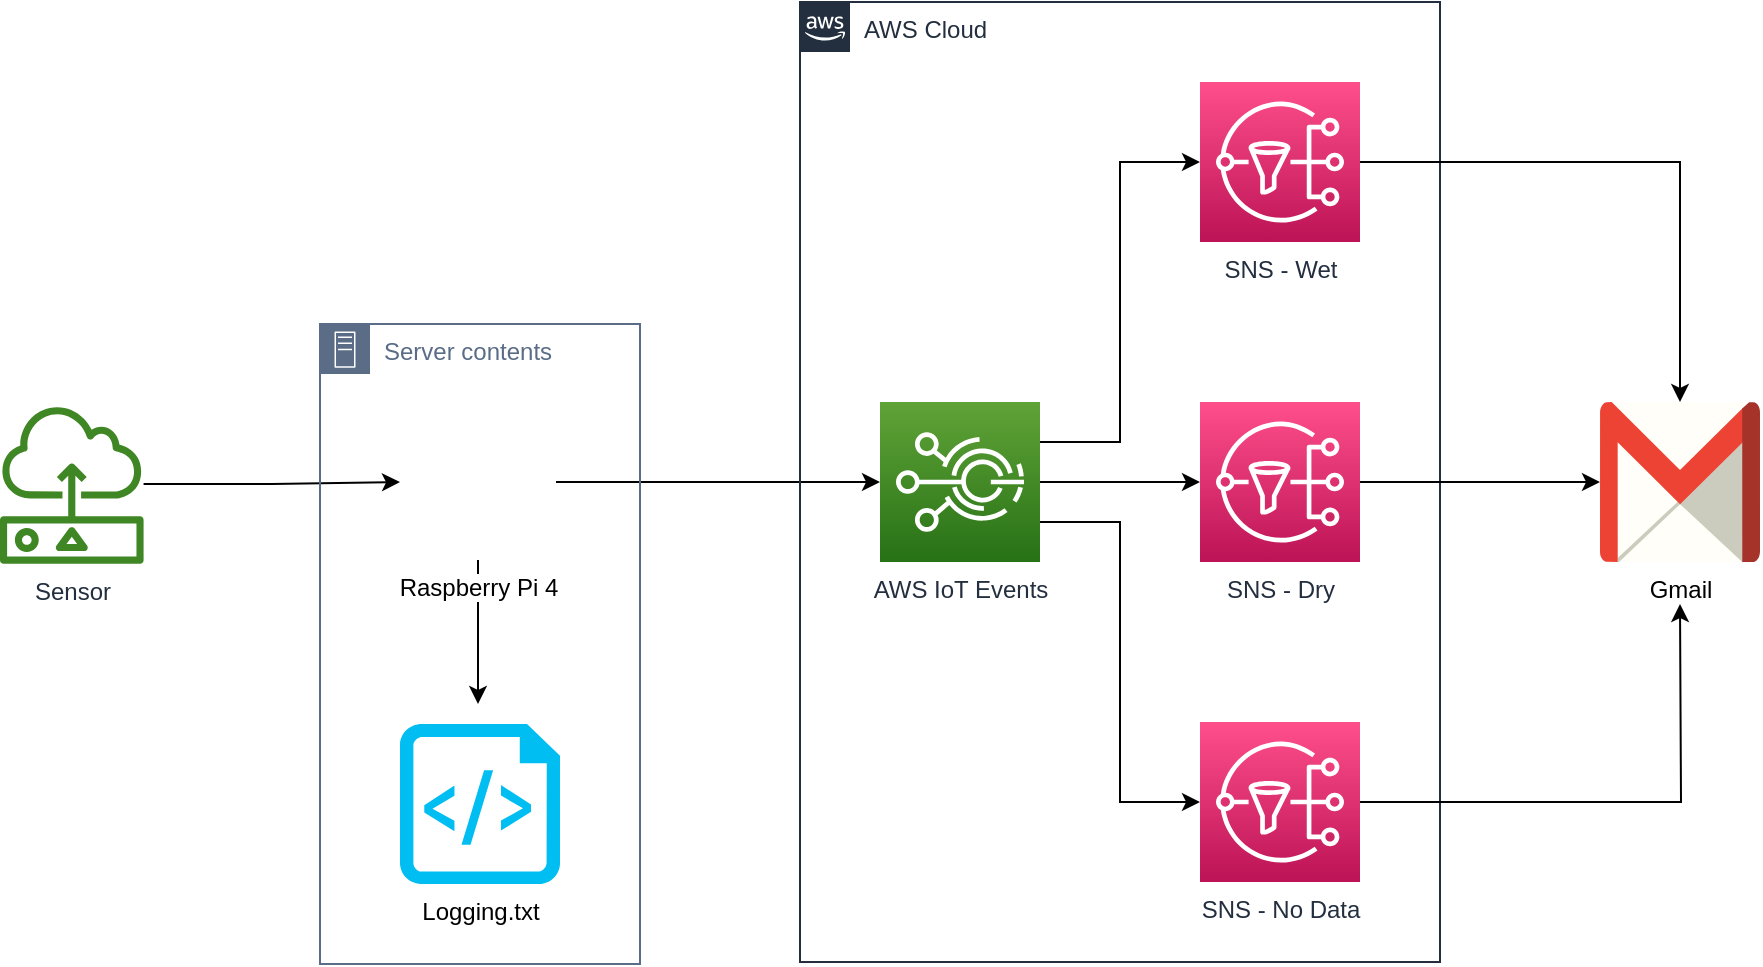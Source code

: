 <mxfile version="20.2.6" type="github">
  <diagram id="kKV3U8PfJ9oLLw2Xlye2" name="Page-1">
    <mxGraphModel dx="1422" dy="754" grid="1" gridSize="10" guides="1" tooltips="1" connect="1" arrows="1" fold="1" page="1" pageScale="1" pageWidth="827" pageHeight="1169" math="0" shadow="0">
      <root>
        <mxCell id="0" />
        <mxCell id="1" parent="0" />
        <mxCell id="jG-xWGEvNDHUhkHzN7iQ-30" style="edgeStyle=orthogonalEdgeStyle;rounded=0;orthogonalLoop=1;jettySize=auto;html=1;startArrow=none;startFill=0;endArrow=classic;endFill=1;strokeColor=default;" edge="1" parent="1" source="jG-xWGEvNDHUhkHzN7iQ-1" target="jG-xWGEvNDHUhkHzN7iQ-2">
          <mxGeometry relative="1" as="geometry" />
        </mxCell>
        <mxCell id="jG-xWGEvNDHUhkHzN7iQ-1" value="Sensor" style="sketch=0;outlineConnect=0;fontColor=#232F3E;gradientColor=none;fillColor=#3F8624;strokeColor=none;dashed=0;verticalLabelPosition=bottom;verticalAlign=top;align=center;html=1;fontSize=12;fontStyle=0;aspect=fixed;pointerEvents=1;shape=mxgraph.aws4.sensor;" vertex="1" parent="1">
          <mxGeometry x="40" y="520" width="71.79" height="80" as="geometry" />
        </mxCell>
        <mxCell id="jG-xWGEvNDHUhkHzN7iQ-31" style="edgeStyle=orthogonalEdgeStyle;rounded=0;orthogonalLoop=1;jettySize=auto;html=1;exitX=0.5;exitY=1;exitDx=0;exitDy=0;startArrow=none;startFill=0;endArrow=classic;endFill=1;strokeColor=default;" edge="1" parent="1" source="jG-xWGEvNDHUhkHzN7iQ-2">
          <mxGeometry relative="1" as="geometry">
            <mxPoint x="279" y="670" as="targetPoint" />
          </mxGeometry>
        </mxCell>
        <mxCell id="jG-xWGEvNDHUhkHzN7iQ-32" style="edgeStyle=orthogonalEdgeStyle;rounded=0;orthogonalLoop=1;jettySize=auto;html=1;exitX=1;exitY=0.5;exitDx=0;exitDy=0;startArrow=none;startFill=0;endArrow=classic;endFill=1;strokeColor=default;" edge="1" parent="1" source="jG-xWGEvNDHUhkHzN7iQ-2" target="jG-xWGEvNDHUhkHzN7iQ-10">
          <mxGeometry relative="1" as="geometry" />
        </mxCell>
        <mxCell id="jG-xWGEvNDHUhkHzN7iQ-2" value="Raspberry Pi 4" style="shape=image;html=1;verticalAlign=top;verticalLabelPosition=bottom;labelBackgroundColor=#ffffff;imageAspect=0;aspect=fixed;image=https://cdn1.iconfinder.com/data/icons/fruit-136/64/Fruit_iconfree_Filled_Outline_raspberry-healthy-organic-food-fruit_icon-128.png" vertex="1" parent="1">
          <mxGeometry x="240" y="520" width="78" height="78" as="geometry" />
        </mxCell>
        <mxCell id="jG-xWGEvNDHUhkHzN7iQ-9" value="Logging.txt" style="verticalLabelPosition=bottom;html=1;verticalAlign=top;align=center;strokeColor=none;fillColor=#00BEF2;shape=mxgraph.azure.script_file;pointerEvents=1;" vertex="1" parent="1">
          <mxGeometry x="240" y="680" width="80" height="80" as="geometry" />
        </mxCell>
        <mxCell id="jG-xWGEvNDHUhkHzN7iQ-21" style="edgeStyle=orthogonalEdgeStyle;rounded=0;orthogonalLoop=1;jettySize=auto;html=1;exitX=1;exitY=0.75;exitDx=0;exitDy=0;exitPerimeter=0;entryX=0;entryY=0.5;entryDx=0;entryDy=0;entryPerimeter=0;startArrow=none;startFill=0;endArrow=classic;endFill=1;" edge="1" parent="1" source="jG-xWGEvNDHUhkHzN7iQ-10" target="jG-xWGEvNDHUhkHzN7iQ-16">
          <mxGeometry relative="1" as="geometry" />
        </mxCell>
        <mxCell id="jG-xWGEvNDHUhkHzN7iQ-22" style="edgeStyle=orthogonalEdgeStyle;rounded=0;orthogonalLoop=1;jettySize=auto;html=1;exitX=1;exitY=0.25;exitDx=0;exitDy=0;exitPerimeter=0;entryX=0;entryY=0.5;entryDx=0;entryDy=0;entryPerimeter=0;startArrow=none;startFill=0;endArrow=classic;endFill=1;" edge="1" parent="1" source="jG-xWGEvNDHUhkHzN7iQ-10" target="jG-xWGEvNDHUhkHzN7iQ-15">
          <mxGeometry relative="1" as="geometry" />
        </mxCell>
        <mxCell id="jG-xWGEvNDHUhkHzN7iQ-23" style="edgeStyle=orthogonalEdgeStyle;rounded=0;orthogonalLoop=1;jettySize=auto;html=1;exitX=1;exitY=0.5;exitDx=0;exitDy=0;exitPerimeter=0;entryX=0;entryY=0.5;entryDx=0;entryDy=0;entryPerimeter=0;startArrow=none;startFill=0;endArrow=classic;endFill=1;" edge="1" parent="1" source="jG-xWGEvNDHUhkHzN7iQ-10" target="jG-xWGEvNDHUhkHzN7iQ-12">
          <mxGeometry relative="1" as="geometry" />
        </mxCell>
        <mxCell id="jG-xWGEvNDHUhkHzN7iQ-10" value="AWS IoT Events" style="sketch=0;points=[[0,0,0],[0.25,0,0],[0.5,0,0],[0.75,0,0],[1,0,0],[0,1,0],[0.25,1,0],[0.5,1,0],[0.75,1,0],[1,1,0],[0,0.25,0],[0,0.5,0],[0,0.75,0],[1,0.25,0],[1,0.5,0],[1,0.75,0]];outlineConnect=0;fontColor=#232F3E;gradientColor=#60A337;gradientDirection=north;fillColor=#277116;strokeColor=#ffffff;dashed=0;verticalLabelPosition=bottom;verticalAlign=top;align=center;html=1;fontSize=12;fontStyle=0;aspect=fixed;shape=mxgraph.aws4.resourceIcon;resIcon=mxgraph.aws4.iot_events;" vertex="1" parent="1">
          <mxGeometry x="480" y="519" width="80" height="80" as="geometry" />
        </mxCell>
        <mxCell id="jG-xWGEvNDHUhkHzN7iQ-11" value="AWS Cloud" style="points=[[0,0],[0.25,0],[0.5,0],[0.75,0],[1,0],[1,0.25],[1,0.5],[1,0.75],[1,1],[0.75,1],[0.5,1],[0.25,1],[0,1],[0,0.75],[0,0.5],[0,0.25]];outlineConnect=0;gradientColor=none;html=1;whiteSpace=wrap;fontSize=12;fontStyle=0;container=1;pointerEvents=0;collapsible=0;recursiveResize=0;shape=mxgraph.aws4.group;grIcon=mxgraph.aws4.group_aws_cloud_alt;strokeColor=#232F3E;fillColor=none;verticalAlign=top;align=left;spacingLeft=30;fontColor=#232F3E;dashed=0;" vertex="1" parent="1">
          <mxGeometry x="440" y="319" width="320" height="480" as="geometry" />
        </mxCell>
        <mxCell id="jG-xWGEvNDHUhkHzN7iQ-12" value="SNS - Dry" style="sketch=0;points=[[0,0,0],[0.25,0,0],[0.5,0,0],[0.75,0,0],[1,0,0],[0,1,0],[0.25,1,0],[0.5,1,0],[0.75,1,0],[1,1,0],[0,0.25,0],[0,0.5,0],[0,0.75,0],[1,0.25,0],[1,0.5,0],[1,0.75,0]];outlineConnect=0;fontColor=#232F3E;gradientColor=#FF4F8B;gradientDirection=north;fillColor=#BC1356;strokeColor=#ffffff;dashed=0;verticalLabelPosition=bottom;verticalAlign=top;align=center;html=1;fontSize=12;fontStyle=0;aspect=fixed;shape=mxgraph.aws4.resourceIcon;resIcon=mxgraph.aws4.sns;" vertex="1" parent="jG-xWGEvNDHUhkHzN7iQ-11">
          <mxGeometry x="200" y="200" width="80" height="80" as="geometry" />
        </mxCell>
        <mxCell id="jG-xWGEvNDHUhkHzN7iQ-15" value="SNS - Wet" style="sketch=0;points=[[0,0,0],[0.25,0,0],[0.5,0,0],[0.75,0,0],[1,0,0],[0,1,0],[0.25,1,0],[0.5,1,0],[0.75,1,0],[1,1,0],[0,0.25,0],[0,0.5,0],[0,0.75,0],[1,0.25,0],[1,0.5,0],[1,0.75,0]];outlineConnect=0;fontColor=#232F3E;gradientColor=#FF4F8B;gradientDirection=north;fillColor=#BC1356;strokeColor=#ffffff;dashed=0;verticalLabelPosition=bottom;verticalAlign=top;align=center;html=1;fontSize=12;fontStyle=0;aspect=fixed;shape=mxgraph.aws4.resourceIcon;resIcon=mxgraph.aws4.sns;" vertex="1" parent="jG-xWGEvNDHUhkHzN7iQ-11">
          <mxGeometry x="200" y="40" width="80" height="80" as="geometry" />
        </mxCell>
        <mxCell id="jG-xWGEvNDHUhkHzN7iQ-16" value="SNS - No Data" style="sketch=0;points=[[0,0,0],[0.25,0,0],[0.5,0,0],[0.75,0,0],[1,0,0],[0,1,0],[0.25,1,0],[0.5,1,0],[0.75,1,0],[1,1,0],[0,0.25,0],[0,0.5,0],[0,0.75,0],[1,0.25,0],[1,0.5,0],[1,0.75,0]];outlineConnect=0;fontColor=#232F3E;gradientColor=#FF4F8B;gradientDirection=north;fillColor=#BC1356;strokeColor=#ffffff;dashed=0;verticalLabelPosition=bottom;verticalAlign=top;align=center;html=1;fontSize=12;fontStyle=0;aspect=fixed;shape=mxgraph.aws4.resourceIcon;resIcon=mxgraph.aws4.sns;" vertex="1" parent="jG-xWGEvNDHUhkHzN7iQ-11">
          <mxGeometry x="200" y="360" width="80" height="80" as="geometry" />
        </mxCell>
        <mxCell id="jG-xWGEvNDHUhkHzN7iQ-14" value="Server contents" style="points=[[0,0],[0.25,0],[0.5,0],[0.75,0],[1,0],[1,0.25],[1,0.5],[1,0.75],[1,1],[0.75,1],[0.5,1],[0.25,1],[0,1],[0,0.75],[0,0.5],[0,0.25]];outlineConnect=0;gradientColor=none;html=1;whiteSpace=wrap;fontSize=12;fontStyle=0;container=1;pointerEvents=0;collapsible=0;recursiveResize=0;shape=mxgraph.aws4.group;grIcon=mxgraph.aws4.group_on_premise;strokeColor=#5A6C86;fillColor=none;verticalAlign=top;align=left;spacingLeft=30;fontColor=#5A6C86;dashed=0;" vertex="1" parent="1">
          <mxGeometry x="200" y="480" width="160" height="320" as="geometry" />
        </mxCell>
        <mxCell id="jG-xWGEvNDHUhkHzN7iQ-17" value="Gmail" style="dashed=0;outlineConnect=0;html=1;align=center;labelPosition=center;verticalLabelPosition=bottom;verticalAlign=top;shape=mxgraph.weblogos.gmail" vertex="1" parent="1">
          <mxGeometry x="840" y="519" width="80" height="80" as="geometry" />
        </mxCell>
        <mxCell id="jG-xWGEvNDHUhkHzN7iQ-24" style="edgeStyle=orthogonalEdgeStyle;rounded=0;orthogonalLoop=1;jettySize=auto;html=1;exitX=1;exitY=0.5;exitDx=0;exitDy=0;exitPerimeter=0;startArrow=none;startFill=0;endArrow=classic;endFill=1;" edge="1" parent="1" source="jG-xWGEvNDHUhkHzN7iQ-12" target="jG-xWGEvNDHUhkHzN7iQ-17">
          <mxGeometry relative="1" as="geometry" />
        </mxCell>
        <mxCell id="jG-xWGEvNDHUhkHzN7iQ-27" style="edgeStyle=orthogonalEdgeStyle;rounded=0;orthogonalLoop=1;jettySize=auto;html=1;exitX=1;exitY=0.5;exitDx=0;exitDy=0;exitPerimeter=0;startArrow=none;startFill=0;endArrow=classic;endFill=1;strokeColor=default;" edge="1" parent="1" source="jG-xWGEvNDHUhkHzN7iQ-15" target="jG-xWGEvNDHUhkHzN7iQ-17">
          <mxGeometry relative="1" as="geometry" />
        </mxCell>
        <mxCell id="jG-xWGEvNDHUhkHzN7iQ-29" style="edgeStyle=orthogonalEdgeStyle;rounded=0;orthogonalLoop=1;jettySize=auto;html=1;exitX=1;exitY=0.5;exitDx=0;exitDy=0;exitPerimeter=0;startArrow=none;startFill=0;endArrow=classic;endFill=1;strokeColor=default;" edge="1" parent="1" source="jG-xWGEvNDHUhkHzN7iQ-16">
          <mxGeometry relative="1" as="geometry">
            <mxPoint x="880" y="620" as="targetPoint" />
          </mxGeometry>
        </mxCell>
      </root>
    </mxGraphModel>
  </diagram>
</mxfile>
